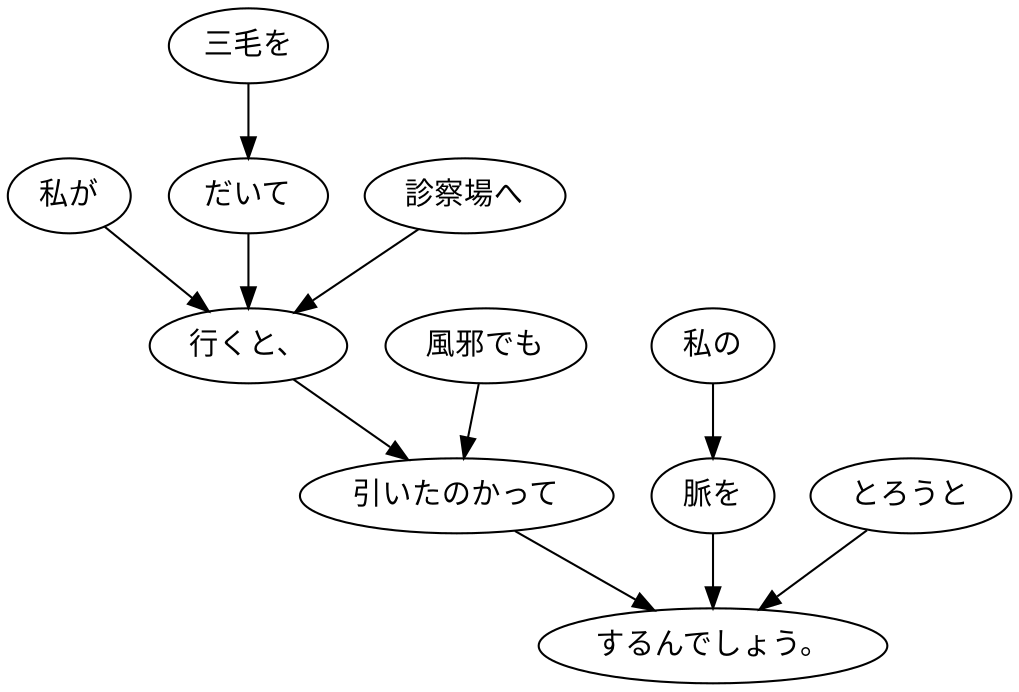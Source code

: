digraph graph926 {
	node0 [label="私が"];
	node1 [label="三毛を"];
	node2 [label="だいて"];
	node3 [label="診察場へ"];
	node4 [label="行くと、"];
	node5 [label="風邪でも"];
	node6 [label="引いたのかって"];
	node7 [label="私の"];
	node8 [label="脈を"];
	node9 [label="とろうと"];
	node10 [label="するんでしょう。"];
	node0 -> node4;
	node1 -> node2;
	node2 -> node4;
	node3 -> node4;
	node4 -> node6;
	node5 -> node6;
	node6 -> node10;
	node7 -> node8;
	node8 -> node10;
	node9 -> node10;
}
